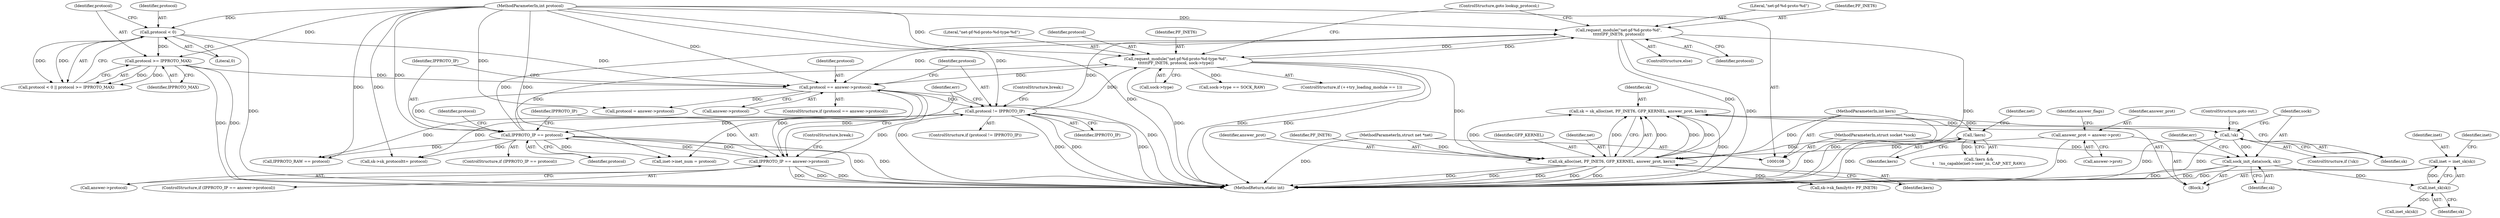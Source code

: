 digraph "0_linux_79462ad02e861803b3840cc782248c7359451cd9_2@pointer" {
"1000286" [label="(Call,inet = inet_sk(sk))"];
"1000288" [label="(Call,inet_sk(sk))"];
"1000271" [label="(Call,sock_init_data(sock, sk))"];
"1000110" [label="(MethodParameterIn,struct socket *sock)"];
"1000268" [label="(Call,!sk)"];
"1000259" [label="(Call,sk = sk_alloc(net, PF_INET6, GFP_KERNEL, answer_prot, kern))"];
"1000261" [label="(Call,sk_alloc(net, PF_INET6, GFP_KERNEL, answer_prot, kern))"];
"1000109" [label="(MethodParameterIn,struct net *net)"];
"1000204" [label="(Call,request_module(\"net-pf-%d-proto-%d\",\n\t\t\t\t\t\tPF_INET6, protocol))"];
"1000196" [label="(Call,request_module(\"net-pf-%d-proto-%d-type-%d\",\n\t\t\t\t\t\tPF_INET6, protocol, sock->type))"];
"1000154" [label="(Call,protocol != IPPROTO_IP)"];
"1000147" [label="(Call,protocol == answer->protocol)"];
"1000127" [label="(Call,protocol < 0)"];
"1000111" [label="(MethodParameterIn,int protocol)"];
"1000130" [label="(Call,protocol >= IPPROTO_MAX)"];
"1000172" [label="(Call,IPPROTO_IP == answer->protocol)"];
"1000161" [label="(Call,IPPROTO_IP == protocol)"];
"1000239" [label="(Call,answer_prot = answer->prot)"];
"1000223" [label="(Call,!kern)"];
"1000112" [label="(MethodParameterIn,int kern)"];
"1000157" [label="(ControlStructure,break;)"];
"1000154" [label="(Call,protocol != IPPROTO_IP)"];
"1000259" [label="(Call,sk = sk_alloc(net, PF_INET6, GFP_KERNEL, answer_prot, kern))"];
"1000228" [label="(Identifier,net)"];
"1000272" [label="(Identifier,sock)"];
"1000162" [label="(Identifier,IPPROTO_IP)"];
"1000205" [label="(Literal,\"net-pf-%d-proto-%d\")"];
"1000268" [label="(Call,!sk)"];
"1000200" [label="(Call,sock->type)"];
"1000110" [label="(MethodParameterIn,struct socket *sock)"];
"1000153" [label="(ControlStructure,if (protocol != IPPROTO_IP))"];
"1000156" [label="(Identifier,IPPROTO_IP)"];
"1000330" [label="(Call,sk->sk_protocol\t\t= protocol)"];
"1000273" [label="(Identifier,sk)"];
"1000265" [label="(Identifier,answer_prot)"];
"1000155" [label="(Identifier,protocol)"];
"1000173" [label="(Identifier,IPPROTO_IP)"];
"1000163" [label="(Identifier,protocol)"];
"1000261" [label="(Call,sk_alloc(net, PF_INET6, GFP_KERNEL, answer_prot, kern))"];
"1000267" [label="(ControlStructure,if (!sk))"];
"1000325" [label="(Call,sk->sk_family\t\t= PF_INET6)"];
"1000203" [label="(ControlStructure,else)"];
"1000346" [label="(Call,inet_sk(sk))"];
"1000161" [label="(Call,IPPROTO_IP == protocol)"];
"1000266" [label="(Identifier,kern)"];
"1000312" [label="(Call,IPPROTO_RAW == protocol)"];
"1000270" [label="(ControlStructure,goto out;)"];
"1000129" [label="(Literal,0)"];
"1000177" [label="(ControlStructure,break;)"];
"1000223" [label="(Call,!kern)"];
"1000113" [label="(Block,)"];
"1000206" [label="(Identifier,PF_INET6)"];
"1000239" [label="(Call,answer_prot = answer->prot)"];
"1000147" [label="(Call,protocol == answer->protocol)"];
"1000111" [label="(MethodParameterIn,int protocol)"];
"1000174" [label="(Call,answer->protocol)"];
"1000160" [label="(ControlStructure,if (IPPROTO_IP == protocol))"];
"1000275" [label="(Identifier,err)"];
"1000240" [label="(Identifier,answer_prot)"];
"1000112" [label="(MethodParameterIn,int kern)"];
"1000165" [label="(Call,protocol = answer->protocol)"];
"1000131" [label="(Identifier,protocol)"];
"1000260" [label="(Identifier,sk)"];
"1000198" [label="(Identifier,PF_INET6)"];
"1000222" [label="(Call,!kern &&\n\t    !ns_capable(net->user_ns, CAP_NET_RAW))"];
"1000287" [label="(Identifier,inet)"];
"1000197" [label="(Literal,\"net-pf-%d-proto-%d-type-%d\")"];
"1000149" [label="(Call,answer->protocol)"];
"1000271" [label="(Call,sock_init_data(sock, sk))"];
"1000128" [label="(Identifier,protocol)"];
"1000292" [label="(Identifier,inet)"];
"1000207" [label="(Identifier,protocol)"];
"1000196" [label="(Call,request_module(\"net-pf-%d-proto-%d-type-%d\",\n\t\t\t\t\t\tPF_INET6, protocol, sock->type))"];
"1000199" [label="(Identifier,protocol)"];
"1000126" [label="(Call,protocol < 0 || protocol >= IPPROTO_MAX)"];
"1000263" [label="(Identifier,PF_INET6)"];
"1000132" [label="(Identifier,IPPROTO_MAX)"];
"1000241" [label="(Call,answer->prot)"];
"1000306" [label="(Call,inet->inet_num = protocol)"];
"1000204" [label="(Call,request_module(\"net-pf-%d-proto-%d\",\n\t\t\t\t\t\tPF_INET6, protocol))"];
"1000127" [label="(Call,protocol < 0)"];
"1000217" [label="(Call,sock->type == SOCK_RAW)"];
"1000269" [label="(Identifier,sk)"];
"1000191" [label="(ControlStructure,if (++try_loading_module == 1))"];
"1000148" [label="(Identifier,protocol)"];
"1000288" [label="(Call,inet_sk(sk))"];
"1000286" [label="(Call,inet = inet_sk(sk))"];
"1000289" [label="(Identifier,sk)"];
"1000264" [label="(Identifier,GFP_KERNEL)"];
"1000179" [label="(Identifier,err)"];
"1000146" [label="(ControlStructure,if (protocol == answer->protocol))"];
"1000130" [label="(Call,protocol >= IPPROTO_MAX)"];
"1000171" [label="(ControlStructure,if (IPPROTO_IP == answer->protocol))"];
"1000166" [label="(Identifier,protocol)"];
"1000245" [label="(Identifier,answer_flags)"];
"1000224" [label="(Identifier,kern)"];
"1000208" [label="(ControlStructure,goto lookup_protocol;)"];
"1000109" [label="(MethodParameterIn,struct net *net)"];
"1000262" [label="(Identifier,net)"];
"1000172" [label="(Call,IPPROTO_IP == answer->protocol)"];
"1000480" [label="(MethodReturn,static int)"];
"1000286" -> "1000113"  [label="AST: "];
"1000286" -> "1000288"  [label="CFG: "];
"1000287" -> "1000286"  [label="AST: "];
"1000288" -> "1000286"  [label="AST: "];
"1000292" -> "1000286"  [label="CFG: "];
"1000286" -> "1000480"  [label="DDG: "];
"1000288" -> "1000286"  [label="DDG: "];
"1000288" -> "1000289"  [label="CFG: "];
"1000289" -> "1000288"  [label="AST: "];
"1000271" -> "1000288"  [label="DDG: "];
"1000288" -> "1000346"  [label="DDG: "];
"1000271" -> "1000113"  [label="AST: "];
"1000271" -> "1000273"  [label="CFG: "];
"1000272" -> "1000271"  [label="AST: "];
"1000273" -> "1000271"  [label="AST: "];
"1000275" -> "1000271"  [label="CFG: "];
"1000271" -> "1000480"  [label="DDG: "];
"1000271" -> "1000480"  [label="DDG: "];
"1000110" -> "1000271"  [label="DDG: "];
"1000268" -> "1000271"  [label="DDG: "];
"1000110" -> "1000108"  [label="AST: "];
"1000110" -> "1000480"  [label="DDG: "];
"1000268" -> "1000267"  [label="AST: "];
"1000268" -> "1000269"  [label="CFG: "];
"1000269" -> "1000268"  [label="AST: "];
"1000270" -> "1000268"  [label="CFG: "];
"1000272" -> "1000268"  [label="CFG: "];
"1000268" -> "1000480"  [label="DDG: "];
"1000268" -> "1000480"  [label="DDG: "];
"1000259" -> "1000268"  [label="DDG: "];
"1000259" -> "1000113"  [label="AST: "];
"1000259" -> "1000261"  [label="CFG: "];
"1000260" -> "1000259"  [label="AST: "];
"1000261" -> "1000259"  [label="AST: "];
"1000269" -> "1000259"  [label="CFG: "];
"1000259" -> "1000480"  [label="DDG: "];
"1000261" -> "1000259"  [label="DDG: "];
"1000261" -> "1000259"  [label="DDG: "];
"1000261" -> "1000259"  [label="DDG: "];
"1000261" -> "1000259"  [label="DDG: "];
"1000261" -> "1000259"  [label="DDG: "];
"1000261" -> "1000266"  [label="CFG: "];
"1000262" -> "1000261"  [label="AST: "];
"1000263" -> "1000261"  [label="AST: "];
"1000264" -> "1000261"  [label="AST: "];
"1000265" -> "1000261"  [label="AST: "];
"1000266" -> "1000261"  [label="AST: "];
"1000261" -> "1000480"  [label="DDG: "];
"1000261" -> "1000480"  [label="DDG: "];
"1000261" -> "1000480"  [label="DDG: "];
"1000261" -> "1000480"  [label="DDG: "];
"1000261" -> "1000480"  [label="DDG: "];
"1000109" -> "1000261"  [label="DDG: "];
"1000204" -> "1000261"  [label="DDG: "];
"1000196" -> "1000261"  [label="DDG: "];
"1000239" -> "1000261"  [label="DDG: "];
"1000223" -> "1000261"  [label="DDG: "];
"1000112" -> "1000261"  [label="DDG: "];
"1000261" -> "1000325"  [label="DDG: "];
"1000109" -> "1000108"  [label="AST: "];
"1000109" -> "1000480"  [label="DDG: "];
"1000204" -> "1000203"  [label="AST: "];
"1000204" -> "1000207"  [label="CFG: "];
"1000205" -> "1000204"  [label="AST: "];
"1000206" -> "1000204"  [label="AST: "];
"1000207" -> "1000204"  [label="AST: "];
"1000208" -> "1000204"  [label="CFG: "];
"1000204" -> "1000480"  [label="DDG: "];
"1000204" -> "1000480"  [label="DDG: "];
"1000204" -> "1000147"  [label="DDG: "];
"1000204" -> "1000196"  [label="DDG: "];
"1000196" -> "1000204"  [label="DDG: "];
"1000154" -> "1000204"  [label="DDG: "];
"1000161" -> "1000204"  [label="DDG: "];
"1000111" -> "1000204"  [label="DDG: "];
"1000196" -> "1000191"  [label="AST: "];
"1000196" -> "1000200"  [label="CFG: "];
"1000197" -> "1000196"  [label="AST: "];
"1000198" -> "1000196"  [label="AST: "];
"1000199" -> "1000196"  [label="AST: "];
"1000200" -> "1000196"  [label="AST: "];
"1000208" -> "1000196"  [label="CFG: "];
"1000196" -> "1000480"  [label="DDG: "];
"1000196" -> "1000480"  [label="DDG: "];
"1000196" -> "1000480"  [label="DDG: "];
"1000196" -> "1000147"  [label="DDG: "];
"1000154" -> "1000196"  [label="DDG: "];
"1000161" -> "1000196"  [label="DDG: "];
"1000111" -> "1000196"  [label="DDG: "];
"1000196" -> "1000217"  [label="DDG: "];
"1000154" -> "1000153"  [label="AST: "];
"1000154" -> "1000156"  [label="CFG: "];
"1000155" -> "1000154"  [label="AST: "];
"1000156" -> "1000154"  [label="AST: "];
"1000157" -> "1000154"  [label="CFG: "];
"1000179" -> "1000154"  [label="CFG: "];
"1000154" -> "1000480"  [label="DDG: "];
"1000154" -> "1000480"  [label="DDG: "];
"1000154" -> "1000480"  [label="DDG: "];
"1000147" -> "1000154"  [label="DDG: "];
"1000111" -> "1000154"  [label="DDG: "];
"1000172" -> "1000154"  [label="DDG: "];
"1000154" -> "1000161"  [label="DDG: "];
"1000154" -> "1000306"  [label="DDG: "];
"1000154" -> "1000312"  [label="DDG: "];
"1000154" -> "1000330"  [label="DDG: "];
"1000147" -> "1000146"  [label="AST: "];
"1000147" -> "1000149"  [label="CFG: "];
"1000148" -> "1000147"  [label="AST: "];
"1000149" -> "1000147"  [label="AST: "];
"1000155" -> "1000147"  [label="CFG: "];
"1000162" -> "1000147"  [label="CFG: "];
"1000147" -> "1000480"  [label="DDG: "];
"1000147" -> "1000480"  [label="DDG: "];
"1000127" -> "1000147"  [label="DDG: "];
"1000130" -> "1000147"  [label="DDG: "];
"1000111" -> "1000147"  [label="DDG: "];
"1000172" -> "1000147"  [label="DDG: "];
"1000147" -> "1000161"  [label="DDG: "];
"1000147" -> "1000165"  [label="DDG: "];
"1000147" -> "1000172"  [label="DDG: "];
"1000127" -> "1000126"  [label="AST: "];
"1000127" -> "1000129"  [label="CFG: "];
"1000128" -> "1000127"  [label="AST: "];
"1000129" -> "1000127"  [label="AST: "];
"1000131" -> "1000127"  [label="CFG: "];
"1000126" -> "1000127"  [label="CFG: "];
"1000127" -> "1000480"  [label="DDG: "];
"1000127" -> "1000126"  [label="DDG: "];
"1000127" -> "1000126"  [label="DDG: "];
"1000111" -> "1000127"  [label="DDG: "];
"1000127" -> "1000130"  [label="DDG: "];
"1000111" -> "1000108"  [label="AST: "];
"1000111" -> "1000480"  [label="DDG: "];
"1000111" -> "1000130"  [label="DDG: "];
"1000111" -> "1000161"  [label="DDG: "];
"1000111" -> "1000165"  [label="DDG: "];
"1000111" -> "1000306"  [label="DDG: "];
"1000111" -> "1000312"  [label="DDG: "];
"1000111" -> "1000330"  [label="DDG: "];
"1000130" -> "1000126"  [label="AST: "];
"1000130" -> "1000132"  [label="CFG: "];
"1000131" -> "1000130"  [label="AST: "];
"1000132" -> "1000130"  [label="AST: "];
"1000126" -> "1000130"  [label="CFG: "];
"1000130" -> "1000480"  [label="DDG: "];
"1000130" -> "1000480"  [label="DDG: "];
"1000130" -> "1000126"  [label="DDG: "];
"1000130" -> "1000126"  [label="DDG: "];
"1000172" -> "1000171"  [label="AST: "];
"1000172" -> "1000174"  [label="CFG: "];
"1000173" -> "1000172"  [label="AST: "];
"1000174" -> "1000172"  [label="AST: "];
"1000177" -> "1000172"  [label="CFG: "];
"1000179" -> "1000172"  [label="CFG: "];
"1000172" -> "1000480"  [label="DDG: "];
"1000172" -> "1000480"  [label="DDG: "];
"1000172" -> "1000480"  [label="DDG: "];
"1000172" -> "1000161"  [label="DDG: "];
"1000161" -> "1000172"  [label="DDG: "];
"1000161" -> "1000160"  [label="AST: "];
"1000161" -> "1000163"  [label="CFG: "];
"1000162" -> "1000161"  [label="AST: "];
"1000163" -> "1000161"  [label="AST: "];
"1000166" -> "1000161"  [label="CFG: "];
"1000173" -> "1000161"  [label="CFG: "];
"1000161" -> "1000480"  [label="DDG: "];
"1000161" -> "1000480"  [label="DDG: "];
"1000161" -> "1000306"  [label="DDG: "];
"1000161" -> "1000312"  [label="DDG: "];
"1000161" -> "1000330"  [label="DDG: "];
"1000239" -> "1000113"  [label="AST: "];
"1000239" -> "1000241"  [label="CFG: "];
"1000240" -> "1000239"  [label="AST: "];
"1000241" -> "1000239"  [label="AST: "];
"1000245" -> "1000239"  [label="CFG: "];
"1000239" -> "1000480"  [label="DDG: "];
"1000223" -> "1000222"  [label="AST: "];
"1000223" -> "1000224"  [label="CFG: "];
"1000224" -> "1000223"  [label="AST: "];
"1000228" -> "1000223"  [label="CFG: "];
"1000222" -> "1000223"  [label="CFG: "];
"1000223" -> "1000480"  [label="DDG: "];
"1000223" -> "1000222"  [label="DDG: "];
"1000112" -> "1000223"  [label="DDG: "];
"1000112" -> "1000108"  [label="AST: "];
"1000112" -> "1000480"  [label="DDG: "];
}
